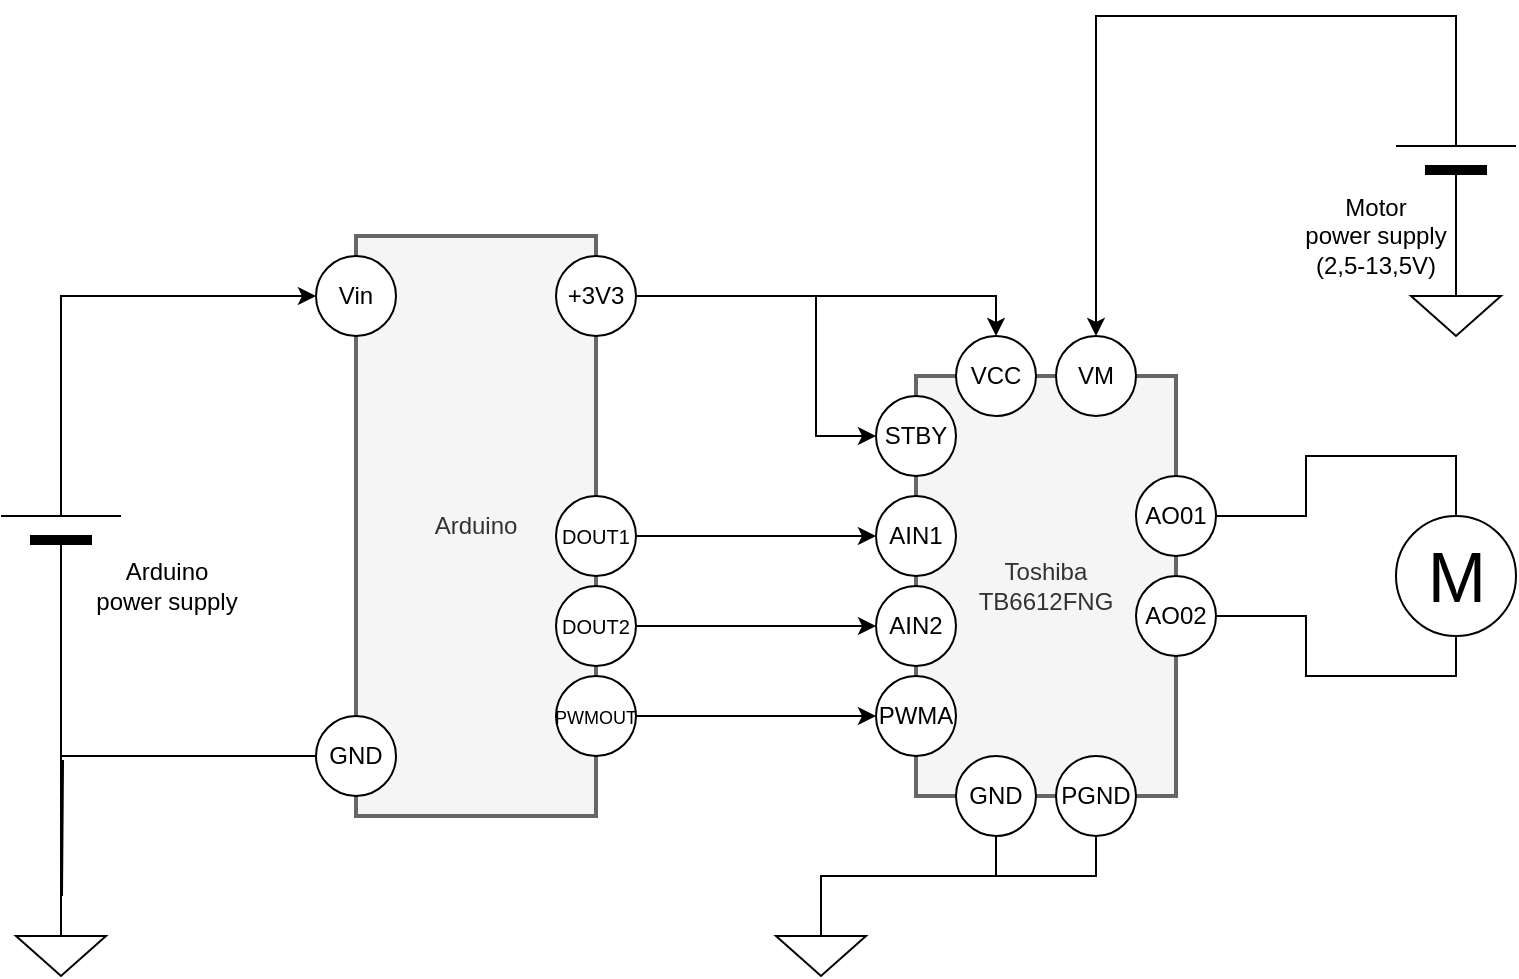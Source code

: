 <mxfile version="14.2.3" type="device"><diagram name="Page-1" id="7e0a89b8-554c-2b80-1dc8-d5c74ca68de4"><mxGraphModel dx="1595" dy="1025" grid="1" gridSize="10" guides="1" tooltips="1" connect="1" arrows="1" fold="1" page="1" pageScale="1" pageWidth="1100" pageHeight="850" background="#ffffff" math="0" shadow="0"><root><mxCell id="0"/><mxCell id="1" parent="0"/><mxCell id="1cb643a89b7d889d-9" style="edgeStyle=orthogonalEdgeStyle;rounded=0;html=1;exitX=0;exitY=0.5;exitPerimeter=0;entryX=0;entryY=0.5;entryPerimeter=0;labelBackgroundColor=none;startArrow=none;startFill=0;startSize=5;endArrow=none;endFill=0;endSize=5;jettySize=auto;orthogonalLoop=1;strokeWidth=1;fontFamily=Verdana;fontSize=12" parent="1" edge="1"><mxGeometry relative="1" as="geometry"><Array as="points"><mxPoint x="122" y="300"/><mxPoint x="122" y="170"/></Array><mxPoint x="162" y="170" as="targetPoint"/></mxGeometry></mxCell><mxCell id="TKwMsafQ1Zu7uRFcmI9c-16" style="edgeStyle=orthogonalEdgeStyle;rounded=0;orthogonalLoop=1;jettySize=auto;html=1;exitX=1;exitY=0.5;exitDx=0;exitDy=0;entryX=0;entryY=0.5;entryDx=0;entryDy=0;" parent="1" source="TKwMsafQ1Zu7uRFcmI9c-5" target="TKwMsafQ1Zu7uRFcmI9c-12" edge="1"><mxGeometry relative="1" as="geometry"/></mxCell><mxCell id="TKwMsafQ1Zu7uRFcmI9c-17" style="edgeStyle=orthogonalEdgeStyle;rounded=0;orthogonalLoop=1;jettySize=auto;html=1;exitX=1;exitY=0.5;exitDx=0;exitDy=0;entryX=0;entryY=0.5;entryDx=0;entryDy=0;" parent="1" source="TKwMsafQ1Zu7uRFcmI9c-6" target="TKwMsafQ1Zu7uRFcmI9c-13" edge="1"><mxGeometry relative="1" as="geometry"/></mxCell><mxCell id="TKwMsafQ1Zu7uRFcmI9c-18" style="edgeStyle=orthogonalEdgeStyle;rounded=0;orthogonalLoop=1;jettySize=auto;html=1;exitX=1;exitY=0.5;exitDx=0;exitDy=0;entryX=0;entryY=0.5;entryDx=0;entryDy=0;" parent="1" source="TKwMsafQ1Zu7uRFcmI9c-7" target="TKwMsafQ1Zu7uRFcmI9c-14" edge="1"><mxGeometry relative="1" as="geometry"/></mxCell><mxCell id="TKwMsafQ1Zu7uRFcmI9c-22" style="edgeStyle=orthogonalEdgeStyle;rounded=0;orthogonalLoop=1;jettySize=auto;html=1;exitX=1;exitY=0.5;exitDx=0;exitDy=0;entryX=0.5;entryY=0;entryDx=0;entryDy=0;" parent="1" source="TKwMsafQ1Zu7uRFcmI9c-10" target="TKwMsafQ1Zu7uRFcmI9c-15" edge="1"><mxGeometry relative="1" as="geometry"/></mxCell><mxCell id="TKwMsafQ1Zu7uRFcmI9c-44" style="edgeStyle=orthogonalEdgeStyle;rounded=0;orthogonalLoop=1;jettySize=auto;html=1;exitX=0;exitY=0.5;exitDx=0;exitDy=0;entryX=0.5;entryY=0;entryDx=0;entryDy=0;entryPerimeter=0;endArrow=none;endFill=0;" parent="1" source="TKwMsafQ1Zu7uRFcmI9c-11" target="TKwMsafQ1Zu7uRFcmI9c-27" edge="1"><mxGeometry relative="1" as="geometry"/></mxCell><mxCell id="TKwMsafQ1Zu7uRFcmI9c-27" value="" style="pointerEvents=1;verticalLabelPosition=bottom;shadow=0;dashed=0;align=center;html=1;verticalAlign=top;shape=mxgraph.electrical.signal_sources.signal_ground;" parent="1" vertex="1"><mxGeometry x="60" y="560" width="45" height="30" as="geometry"/></mxCell><mxCell id="TKwMsafQ1Zu7uRFcmI9c-42" style="edgeStyle=orthogonalEdgeStyle;rounded=0;orthogonalLoop=1;jettySize=auto;html=1;exitX=0.5;exitY=1;exitDx=0;exitDy=0;entryX=0.5;entryY=0;entryDx=0;entryDy=0;entryPerimeter=0;endArrow=none;endFill=0;" parent="1" source="TKwMsafQ1Zu7uRFcmI9c-32" target="TKwMsafQ1Zu7uRFcmI9c-34" edge="1"><mxGeometry relative="1" as="geometry"/></mxCell><mxCell id="TKwMsafQ1Zu7uRFcmI9c-43" style="edgeStyle=orthogonalEdgeStyle;rounded=0;orthogonalLoop=1;jettySize=auto;html=1;exitX=0.5;exitY=1;exitDx=0;exitDy=0;entryX=0.5;entryY=0;entryDx=0;entryDy=0;entryPerimeter=0;endArrow=none;endFill=0;" parent="1" source="TKwMsafQ1Zu7uRFcmI9c-33" target="TKwMsafQ1Zu7uRFcmI9c-34" edge="1"><mxGeometry relative="1" as="geometry"/></mxCell><mxCell id="TKwMsafQ1Zu7uRFcmI9c-34" value="" style="pointerEvents=1;verticalLabelPosition=bottom;shadow=0;dashed=0;align=center;html=1;verticalAlign=top;shape=mxgraph.electrical.signal_sources.signal_ground;" parent="1" vertex="1"><mxGeometry x="440" y="560" width="45" height="30" as="geometry"/></mxCell><mxCell id="TKwMsafQ1Zu7uRFcmI9c-52" style="edgeStyle=orthogonalEdgeStyle;rounded=0;orthogonalLoop=1;jettySize=auto;html=1;exitX=1;exitY=0.5;exitDx=0;exitDy=0;entryX=0.5;entryY=0;entryDx=0;entryDy=0;endArrow=none;endFill=0;" parent="1" source="TKwMsafQ1Zu7uRFcmI9c-45" target="TKwMsafQ1Zu7uRFcmI9c-47" edge="1"><mxGeometry relative="1" as="geometry"><Array as="points"><mxPoint x="705" y="360"/><mxPoint x="705" y="330"/><mxPoint x="780" y="330"/></Array></mxGeometry></mxCell><mxCell id="TKwMsafQ1Zu7uRFcmI9c-51" style="edgeStyle=orthogonalEdgeStyle;rounded=0;orthogonalLoop=1;jettySize=auto;html=1;exitX=1;exitY=0.5;exitDx=0;exitDy=0;entryX=0.5;entryY=1;entryDx=0;entryDy=0;endArrow=none;endFill=0;" parent="1" source="TKwMsafQ1Zu7uRFcmI9c-46" target="TKwMsafQ1Zu7uRFcmI9c-47" edge="1"><mxGeometry relative="1" as="geometry"/></mxCell><mxCell id="TKwMsafQ1Zu7uRFcmI9c-47" value="M" style="verticalLabelPosition=middle;shadow=0;dashed=0;align=center;html=1;verticalAlign=middle;strokeWidth=1;shape=ellipse;aspect=fixed;fontSize=35;" parent="1" vertex="1"><mxGeometry x="750" y="360" width="60" height="60" as="geometry"/></mxCell><mxCell id="TKwMsafQ1Zu7uRFcmI9c-54" style="edgeStyle=orthogonalEdgeStyle;rounded=0;orthogonalLoop=1;jettySize=auto;html=1;exitX=1;exitY=0.5;exitDx=0;exitDy=0;exitPerimeter=0;entryX=0;entryY=0.5;entryDx=0;entryDy=0;endArrow=classic;endFill=1;" parent="1" source="TKwMsafQ1Zu7uRFcmI9c-53" target="TKwMsafQ1Zu7uRFcmI9c-9" edge="1"><mxGeometry relative="1" as="geometry"/></mxCell><mxCell id="TKwMsafQ1Zu7uRFcmI9c-56" style="edgeStyle=orthogonalEdgeStyle;rounded=0;orthogonalLoop=1;jettySize=auto;html=1;exitX=0;exitY=0.5;exitDx=0;exitDy=0;exitPerimeter=0;endArrow=none;endFill=0;" parent="1" source="TKwMsafQ1Zu7uRFcmI9c-53" edge="1"><mxGeometry relative="1" as="geometry"><mxPoint x="83" y="550" as="targetPoint"/></mxGeometry></mxCell><mxCell id="TKwMsafQ1Zu7uRFcmI9c-53" value="" style="verticalLabelPosition=bottom;shadow=0;dashed=0;align=center;fillColor=#000000;html=1;verticalAlign=top;strokeWidth=1;shape=mxgraph.electrical.miscellaneous.monocell_battery;rotation=-90;" parent="1" vertex="1"><mxGeometry x="32.5" y="335" width="100" height="60" as="geometry"/></mxCell><mxCell id="IuDo7kuR5j_shTP8PGwa-4" style="edgeStyle=orthogonalEdgeStyle;rounded=0;orthogonalLoop=1;jettySize=auto;html=1;exitX=1;exitY=0.5;exitDx=0;exitDy=0;exitPerimeter=0;entryX=0.5;entryY=0;entryDx=0;entryDy=0;" parent="1" source="IuDo7kuR5j_shTP8PGwa-3" target="TKwMsafQ1Zu7uRFcmI9c-30" edge="1"><mxGeometry relative="1" as="geometry"/></mxCell><mxCell id="IuDo7kuR5j_shTP8PGwa-6" style="edgeStyle=orthogonalEdgeStyle;rounded=0;orthogonalLoop=1;jettySize=auto;html=1;exitX=0;exitY=0.5;exitDx=0;exitDy=0;exitPerimeter=0;entryX=0.5;entryY=0;entryDx=0;entryDy=0;entryPerimeter=0;endArrow=none;endFill=0;" parent="1" source="IuDo7kuR5j_shTP8PGwa-3" target="IuDo7kuR5j_shTP8PGwa-5" edge="1"><mxGeometry relative="1" as="geometry"/></mxCell><mxCell id="IuDo7kuR5j_shTP8PGwa-3" value="" style="verticalLabelPosition=bottom;shadow=0;dashed=0;align=center;fillColor=#000000;html=1;verticalAlign=top;strokeWidth=1;shape=mxgraph.electrical.miscellaneous.monocell_battery;rotation=-90;" parent="1" vertex="1"><mxGeometry x="730" y="150" width="100" height="60" as="geometry"/></mxCell><mxCell id="IuDo7kuR5j_shTP8PGwa-5" value="" style="pointerEvents=1;verticalLabelPosition=bottom;shadow=0;dashed=0;align=center;html=1;verticalAlign=top;shape=mxgraph.electrical.signal_sources.signal_ground;" parent="1" vertex="1"><mxGeometry x="757.5" y="240" width="45" height="30" as="geometry"/></mxCell><mxCell id="IuDo7kuR5j_shTP8PGwa-7" value="Motor&lt;br&gt;power supply&lt;br&gt;(2,5-13,5V)" style="text;html=1;strokeColor=none;fillColor=none;align=center;verticalAlign=middle;whiteSpace=wrap;rounded=0;" parent="1" vertex="1"><mxGeometry x="700" y="210" width="80" height="20" as="geometry"/></mxCell><mxCell id="IuDo7kuR5j_shTP8PGwa-9" value="Arduino&lt;br&gt;power supply" style="text;html=1;align=center;verticalAlign=middle;resizable=0;points=[];autosize=1;" parent="1" vertex="1"><mxGeometry x="90" y="380" width="90" height="30" as="geometry"/></mxCell><mxCell id="IuDo7kuR5j_shTP8PGwa-10" value="" style="group" parent="1" vertex="1" connectable="0"><mxGeometry x="210" y="220" width="160" height="290" as="geometry"/></mxCell><mxCell id="TKwMsafQ1Zu7uRFcmI9c-3" value="Arduino" style="rounded=0;whiteSpace=wrap;html=1;fillColor=#f5f5f5;strokeColor=#666666;fontColor=#333333;strokeWidth=2;" parent="IuDo7kuR5j_shTP8PGwa-10" vertex="1"><mxGeometry x="20" width="120" height="290" as="geometry"/></mxCell><mxCell id="TKwMsafQ1Zu7uRFcmI9c-5" value="&lt;font style=&quot;font-size: 10px&quot;&gt;DOUT1&lt;/font&gt;" style="ellipse;whiteSpace=wrap;html=1;aspect=fixed;" parent="IuDo7kuR5j_shTP8PGwa-10" vertex="1"><mxGeometry x="120" y="130" width="40" height="40" as="geometry"/></mxCell><mxCell id="TKwMsafQ1Zu7uRFcmI9c-6" value="&lt;font style=&quot;font-size: 10px&quot;&gt;DOUT2&lt;/font&gt;" style="ellipse;whiteSpace=wrap;html=1;aspect=fixed;" parent="IuDo7kuR5j_shTP8PGwa-10" vertex="1"><mxGeometry x="120" y="175" width="40" height="40" as="geometry"/></mxCell><mxCell id="TKwMsafQ1Zu7uRFcmI9c-7" value="&lt;font style=&quot;font-size: 9px&quot;&gt;PWMOUT&lt;/font&gt;" style="ellipse;whiteSpace=wrap;html=1;aspect=fixed;" parent="IuDo7kuR5j_shTP8PGwa-10" vertex="1"><mxGeometry x="120" y="220" width="40" height="40" as="geometry"/></mxCell><mxCell id="TKwMsafQ1Zu7uRFcmI9c-9" value="Vin" style="ellipse;whiteSpace=wrap;html=1;aspect=fixed;" parent="IuDo7kuR5j_shTP8PGwa-10" vertex="1"><mxGeometry y="10" width="40" height="40" as="geometry"/></mxCell><mxCell id="TKwMsafQ1Zu7uRFcmI9c-10" value="+3V3" style="ellipse;whiteSpace=wrap;html=1;aspect=fixed;" parent="IuDo7kuR5j_shTP8PGwa-10" vertex="1"><mxGeometry x="120" y="10" width="40" height="40" as="geometry"/></mxCell><mxCell id="TKwMsafQ1Zu7uRFcmI9c-11" value="GND" style="ellipse;whiteSpace=wrap;html=1;aspect=fixed;" parent="IuDo7kuR5j_shTP8PGwa-10" vertex="1"><mxGeometry y="240" width="40" height="40" as="geometry"/></mxCell><mxCell id="IuDo7kuR5j_shTP8PGwa-11" value="" style="group" parent="1" vertex="1" connectable="0"><mxGeometry x="490" y="270" width="170" height="250" as="geometry"/></mxCell><mxCell id="TKwMsafQ1Zu7uRFcmI9c-4" value="Toshiba&lt;br&gt;TB6612FNG" style="rounded=0;whiteSpace=wrap;html=1;fillColor=#f5f5f5;strokeColor=#666666;fontColor=#333333;strokeWidth=2;" parent="IuDo7kuR5j_shTP8PGwa-11" vertex="1"><mxGeometry x="20" y="20" width="130" height="210" as="geometry"/></mxCell><mxCell id="TKwMsafQ1Zu7uRFcmI9c-12" value="AIN1" style="ellipse;whiteSpace=wrap;html=1;aspect=fixed;" parent="IuDo7kuR5j_shTP8PGwa-11" vertex="1"><mxGeometry y="80" width="40" height="40" as="geometry"/></mxCell><mxCell id="TKwMsafQ1Zu7uRFcmI9c-13" value="AIN2" style="ellipse;whiteSpace=wrap;html=1;aspect=fixed;" parent="IuDo7kuR5j_shTP8PGwa-11" vertex="1"><mxGeometry y="125" width="40" height="40" as="geometry"/></mxCell><mxCell id="TKwMsafQ1Zu7uRFcmI9c-14" value="PWMA" style="ellipse;whiteSpace=wrap;html=1;aspect=fixed;" parent="IuDo7kuR5j_shTP8PGwa-11" vertex="1"><mxGeometry y="170" width="40" height="40" as="geometry"/></mxCell><mxCell id="TKwMsafQ1Zu7uRFcmI9c-15" value="VCC" style="ellipse;whiteSpace=wrap;html=1;aspect=fixed;" parent="IuDo7kuR5j_shTP8PGwa-11" vertex="1"><mxGeometry x="40" width="40" height="40" as="geometry"/></mxCell><mxCell id="TKwMsafQ1Zu7uRFcmI9c-30" value="VM" style="ellipse;whiteSpace=wrap;html=1;aspect=fixed;" parent="IuDo7kuR5j_shTP8PGwa-11" vertex="1"><mxGeometry x="90" width="40" height="40" as="geometry"/></mxCell><mxCell id="TKwMsafQ1Zu7uRFcmI9c-31" value="STBY" style="ellipse;whiteSpace=wrap;html=1;aspect=fixed;" parent="IuDo7kuR5j_shTP8PGwa-11" vertex="1"><mxGeometry y="30" width="40" height="40" as="geometry"/></mxCell><mxCell id="TKwMsafQ1Zu7uRFcmI9c-32" value="GND" style="ellipse;whiteSpace=wrap;html=1;aspect=fixed;" parent="IuDo7kuR5j_shTP8PGwa-11" vertex="1"><mxGeometry x="40" y="210" width="40" height="40" as="geometry"/></mxCell><mxCell id="TKwMsafQ1Zu7uRFcmI9c-33" value="PGND" style="ellipse;whiteSpace=wrap;html=1;aspect=fixed;" parent="IuDo7kuR5j_shTP8PGwa-11" vertex="1"><mxGeometry x="90" y="210" width="40" height="40" as="geometry"/></mxCell><mxCell id="TKwMsafQ1Zu7uRFcmI9c-45" value="AO01" style="ellipse;whiteSpace=wrap;html=1;aspect=fixed;" parent="IuDo7kuR5j_shTP8PGwa-11" vertex="1"><mxGeometry x="130" y="70" width="40" height="40" as="geometry"/></mxCell><mxCell id="TKwMsafQ1Zu7uRFcmI9c-46" value="AO02" style="ellipse;whiteSpace=wrap;html=1;aspect=fixed;" parent="IuDo7kuR5j_shTP8PGwa-11" vertex="1"><mxGeometry x="130" y="120" width="40" height="40" as="geometry"/></mxCell><mxCell id="MYGROtPMWpTAozQmyX9x-1" style="edgeStyle=orthogonalEdgeStyle;rounded=0;orthogonalLoop=1;jettySize=auto;html=1;exitX=1;exitY=0.5;exitDx=0;exitDy=0;entryX=0;entryY=0.5;entryDx=0;entryDy=0;" edge="1" parent="1" source="TKwMsafQ1Zu7uRFcmI9c-10" target="TKwMsafQ1Zu7uRFcmI9c-31"><mxGeometry relative="1" as="geometry"><Array as="points"><mxPoint x="460" y="250"/><mxPoint x="460" y="320"/></Array></mxGeometry></mxCell></root></mxGraphModel></diagram></mxfile>